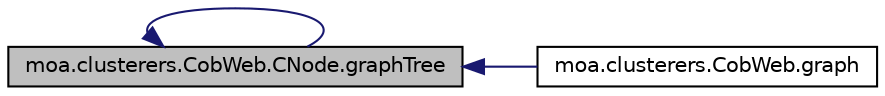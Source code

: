 digraph G
{
  edge [fontname="Helvetica",fontsize="10",labelfontname="Helvetica",labelfontsize="10"];
  node [fontname="Helvetica",fontsize="10",shape=record];
  rankdir=LR;
  Node1 [label="moa.clusterers.CobWeb.CNode.graphTree",height=0.2,width=0.4,color="black", fillcolor="grey75", style="filled" fontcolor="black"];
  Node1 -> Node2 [dir=back,color="midnightblue",fontsize="10",style="solid",fontname="Helvetica"];
  Node2 [label="moa.clusterers.CobWeb.graph",height=0.2,width=0.4,color="black", fillcolor="white", style="filled",URL="$classmoa_1_1clusterers_1_1CobWeb.html#afdc4eae6b56a06eaa33172cfb336eaf6",tooltip="Generates the graph string of the Cobweb tree."];
  Node1 -> Node1 [dir=back,color="midnightblue",fontsize="10",style="solid",fontname="Helvetica"];
}
